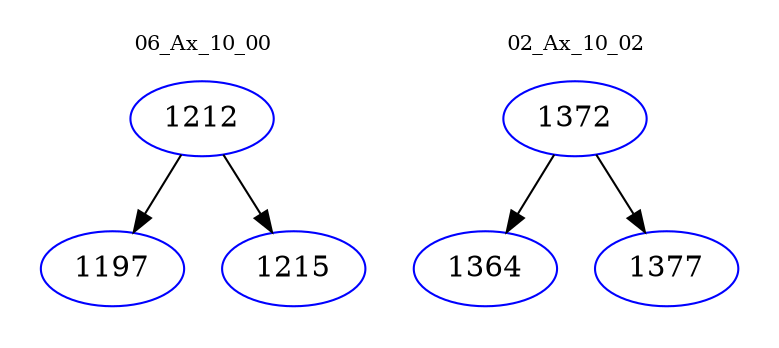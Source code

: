digraph{
subgraph cluster_0 {
color = white
label = "06_Ax_10_00";
fontsize=10;
T0_1212 [label="1212", color="blue"]
T0_1212 -> T0_1197 [color="black"]
T0_1197 [label="1197", color="blue"]
T0_1212 -> T0_1215 [color="black"]
T0_1215 [label="1215", color="blue"]
}
subgraph cluster_1 {
color = white
label = "02_Ax_10_02";
fontsize=10;
T1_1372 [label="1372", color="blue"]
T1_1372 -> T1_1364 [color="black"]
T1_1364 [label="1364", color="blue"]
T1_1372 -> T1_1377 [color="black"]
T1_1377 [label="1377", color="blue"]
}
}
